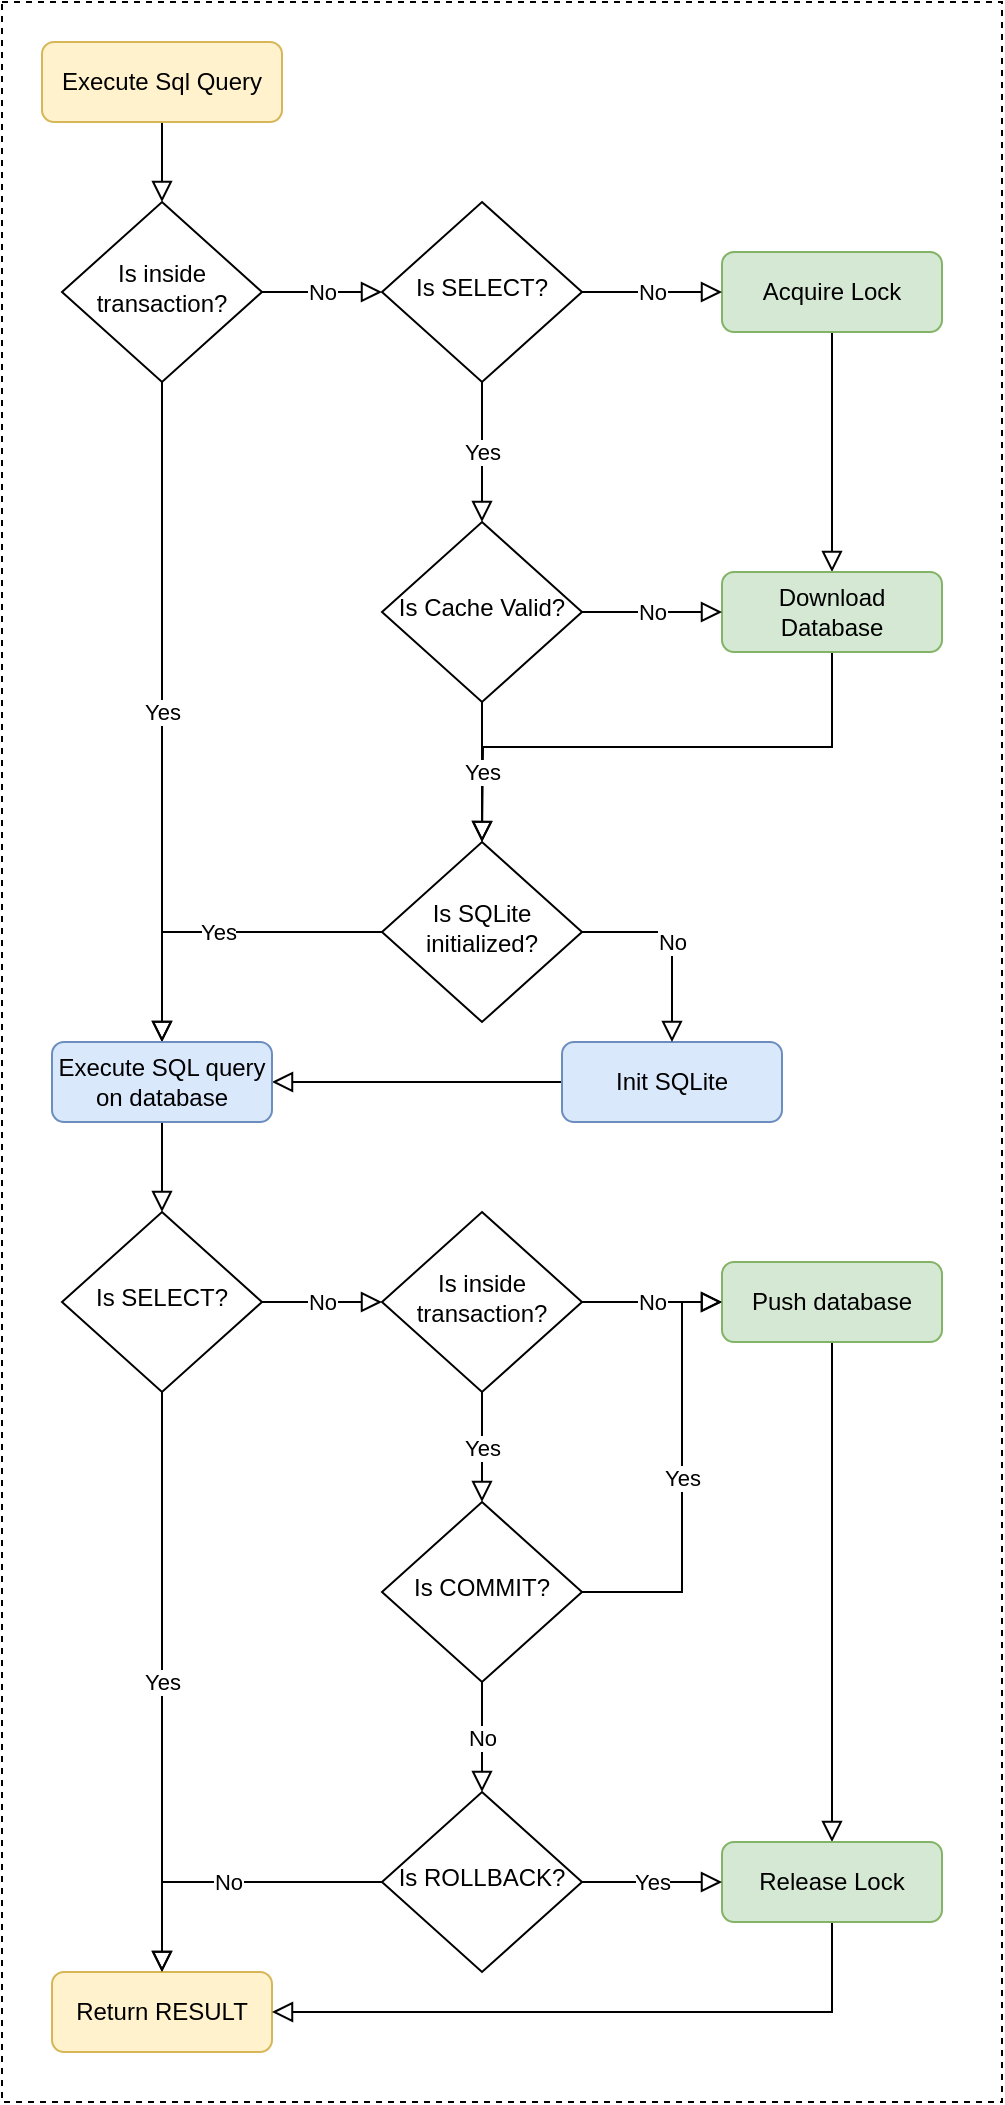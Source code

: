 <mxfile version="12.5.3" type="device"><diagram id="C5RBs43oDa-KdzZeNtuy" name="Page-1"><mxGraphModel dx="1037" dy="701" grid="1" gridSize="10" guides="1" tooltips="1" connect="1" arrows="1" fold="1" page="1" pageScale="1" pageWidth="827" pageHeight="1169" math="0" shadow="0"><root><mxCell id="WIyWlLk6GJQsqaUBKTNV-0"/><mxCell id="WIyWlLk6GJQsqaUBKTNV-1" parent="WIyWlLk6GJQsqaUBKTNV-0"/><mxCell id="2Lz0jyj0uQguh57Z-3UM-62" value="" style="rounded=0;whiteSpace=wrap;html=1;shadow=0;comic=0;fillColor=none;gradientColor=#BABABA;dashed=1;strokeColor=#000000;labelBackgroundColor=none;" vertex="1" parent="WIyWlLk6GJQsqaUBKTNV-1"><mxGeometry x="10" y="20" width="500" height="1050" as="geometry"/></mxCell><mxCell id="WIyWlLk6GJQsqaUBKTNV-2" value="" style="rounded=0;html=1;jettySize=auto;orthogonalLoop=1;fontSize=11;endArrow=block;endFill=0;endSize=8;strokeWidth=1;shadow=0;labelBackgroundColor=none;edgeStyle=orthogonalEdgeStyle;" parent="WIyWlLk6GJQsqaUBKTNV-1" source="WIyWlLk6GJQsqaUBKTNV-3" target="WIyWlLk6GJQsqaUBKTNV-6" edge="1"><mxGeometry relative="1" as="geometry"/></mxCell><mxCell id="WIyWlLk6GJQsqaUBKTNV-3" value="Execute Sql Query" style="rounded=1;whiteSpace=wrap;html=1;fontSize=12;glass=0;strokeWidth=1;shadow=0;fillColor=#fff2cc;strokeColor=#d6b656;" parent="WIyWlLk6GJQsqaUBKTNV-1" vertex="1"><mxGeometry x="30" y="40" width="120" height="40" as="geometry"/></mxCell><mxCell id="2Lz0jyj0uQguh57Z-3UM-41" value="No" style="edgeStyle=orthogonalEdgeStyle;rounded=0;orthogonalLoop=1;jettySize=auto;html=1;exitX=1;exitY=0.5;exitDx=0;exitDy=0;entryX=0;entryY=0.5;entryDx=0;entryDy=0;endArrow=block;endFill=0;endSize=8;" edge="1" parent="WIyWlLk6GJQsqaUBKTNV-1" source="WIyWlLk6GJQsqaUBKTNV-6" target="2Lz0jyj0uQguh57Z-3UM-0"><mxGeometry relative="1" as="geometry"/></mxCell><mxCell id="2Lz0jyj0uQguh57Z-3UM-50" value="Yes" style="edgeStyle=orthogonalEdgeStyle;rounded=0;orthogonalLoop=1;jettySize=auto;html=1;exitX=0.5;exitY=1;exitDx=0;exitDy=0;entryX=0.5;entryY=0;entryDx=0;entryDy=0;endArrow=block;endFill=0;endSize=8;" edge="1" parent="WIyWlLk6GJQsqaUBKTNV-1" source="WIyWlLk6GJQsqaUBKTNV-6" target="2Lz0jyj0uQguh57Z-3UM-17"><mxGeometry relative="1" as="geometry"/></mxCell><mxCell id="WIyWlLk6GJQsqaUBKTNV-6" value="Is inside transaction?" style="rhombus;whiteSpace=wrap;html=1;shadow=0;fontFamily=Helvetica;fontSize=12;align=center;strokeWidth=1;spacing=6;spacingTop=-4;rounded=0;comic=0;fillColor=#ffffff;gradientColor=none;" parent="WIyWlLk6GJQsqaUBKTNV-1" vertex="1"><mxGeometry x="40" y="120" width="100" height="90" as="geometry"/></mxCell><mxCell id="2Lz0jyj0uQguh57Z-3UM-45" style="edgeStyle=orthogonalEdgeStyle;rounded=0;orthogonalLoop=1;jettySize=auto;html=1;exitX=0.5;exitY=1;exitDx=0;exitDy=0;entryX=0.5;entryY=0;entryDx=0;entryDy=0;endArrow=block;endFill=0;endSize=8;" edge="1" parent="WIyWlLk6GJQsqaUBKTNV-1" source="WIyWlLk6GJQsqaUBKTNV-7" target="2Lz0jyj0uQguh57Z-3UM-4"><mxGeometry relative="1" as="geometry"/></mxCell><mxCell id="WIyWlLk6GJQsqaUBKTNV-7" value="Acquire Lock" style="rounded=1;whiteSpace=wrap;html=1;fontSize=12;glass=0;strokeWidth=1;shadow=0;fillColor=#d5e8d4;strokeColor=#82b366;" parent="WIyWlLk6GJQsqaUBKTNV-1" vertex="1"><mxGeometry x="370" y="145" width="110" height="40" as="geometry"/></mxCell><mxCell id="2Lz0jyj0uQguh57Z-3UM-42" value="Yes" style="edgeStyle=orthogonalEdgeStyle;rounded=0;orthogonalLoop=1;jettySize=auto;html=1;exitX=0.5;exitY=1;exitDx=0;exitDy=0;entryX=0.5;entryY=0;entryDx=0;entryDy=0;endArrow=block;endFill=0;endSize=8;" edge="1" parent="WIyWlLk6GJQsqaUBKTNV-1" source="2Lz0jyj0uQguh57Z-3UM-0" target="2Lz0jyj0uQguh57Z-3UM-7"><mxGeometry relative="1" as="geometry"/></mxCell><mxCell id="2Lz0jyj0uQguh57Z-3UM-44" value="No" style="edgeStyle=orthogonalEdgeStyle;rounded=0;orthogonalLoop=1;jettySize=auto;html=1;exitX=1;exitY=0.5;exitDx=0;exitDy=0;entryX=0;entryY=0.5;entryDx=0;entryDy=0;endArrow=block;endFill=0;endSize=8;" edge="1" parent="WIyWlLk6GJQsqaUBKTNV-1" source="2Lz0jyj0uQguh57Z-3UM-0" target="WIyWlLk6GJQsqaUBKTNV-7"><mxGeometry relative="1" as="geometry"/></mxCell><mxCell id="2Lz0jyj0uQguh57Z-3UM-0" value="Is SELECT?" style="rhombus;whiteSpace=wrap;html=1;shadow=0;fontFamily=Helvetica;fontSize=12;align=center;strokeWidth=1;spacing=6;spacingTop=-4;" vertex="1" parent="WIyWlLk6GJQsqaUBKTNV-1"><mxGeometry x="200" y="120" width="100" height="90" as="geometry"/></mxCell><mxCell id="2Lz0jyj0uQguh57Z-3UM-48" style="edgeStyle=orthogonalEdgeStyle;rounded=0;orthogonalLoop=1;jettySize=auto;html=1;exitX=0.5;exitY=1;exitDx=0;exitDy=0;endArrow=block;endFill=0;endSize=8;" edge="1" parent="WIyWlLk6GJQsqaUBKTNV-1" source="2Lz0jyj0uQguh57Z-3UM-4"><mxGeometry relative="1" as="geometry"><mxPoint x="250" y="440" as="targetPoint"/></mxGeometry></mxCell><mxCell id="2Lz0jyj0uQguh57Z-3UM-4" value="Download Database" style="rounded=1;whiteSpace=wrap;html=1;fontSize=12;glass=0;strokeWidth=1;shadow=0;fillColor=#d5e8d4;strokeColor=#82b366;" vertex="1" parent="WIyWlLk6GJQsqaUBKTNV-1"><mxGeometry x="370" y="305" width="110" height="40" as="geometry"/></mxCell><mxCell id="2Lz0jyj0uQguh57Z-3UM-43" value="Yes" style="edgeStyle=orthogonalEdgeStyle;rounded=0;orthogonalLoop=1;jettySize=auto;html=1;exitX=0.5;exitY=1;exitDx=0;exitDy=0;entryX=0.5;entryY=0;entryDx=0;entryDy=0;endArrow=block;endFill=0;endSize=8;" edge="1" parent="WIyWlLk6GJQsqaUBKTNV-1" source="2Lz0jyj0uQguh57Z-3UM-7" target="2Lz0jyj0uQguh57Z-3UM-12"><mxGeometry relative="1" as="geometry"/></mxCell><mxCell id="2Lz0jyj0uQguh57Z-3UM-46" value="No" style="edgeStyle=orthogonalEdgeStyle;rounded=0;orthogonalLoop=1;jettySize=auto;html=1;exitX=1;exitY=0.5;exitDx=0;exitDy=0;entryX=0;entryY=0.5;entryDx=0;entryDy=0;endArrow=block;endFill=0;endSize=8;" edge="1" parent="WIyWlLk6GJQsqaUBKTNV-1" source="2Lz0jyj0uQguh57Z-3UM-7" target="2Lz0jyj0uQguh57Z-3UM-4"><mxGeometry relative="1" as="geometry"/></mxCell><mxCell id="2Lz0jyj0uQguh57Z-3UM-7" value="Is Cache Valid?" style="rhombus;whiteSpace=wrap;html=1;shadow=0;fontFamily=Helvetica;fontSize=12;align=center;strokeWidth=1;spacing=6;spacingTop=-4;" vertex="1" parent="WIyWlLk6GJQsqaUBKTNV-1"><mxGeometry x="200" y="280" width="100" height="90" as="geometry"/></mxCell><mxCell id="2Lz0jyj0uQguh57Z-3UM-49" style="edgeStyle=orthogonalEdgeStyle;rounded=0;orthogonalLoop=1;jettySize=auto;html=1;exitX=0;exitY=0.5;exitDx=0;exitDy=0;entryX=1;entryY=0.5;entryDx=0;entryDy=0;endArrow=block;endFill=0;endSize=8;" edge="1" parent="WIyWlLk6GJQsqaUBKTNV-1" source="2Lz0jyj0uQguh57Z-3UM-10" target="2Lz0jyj0uQguh57Z-3UM-17"><mxGeometry relative="1" as="geometry"/></mxCell><mxCell id="2Lz0jyj0uQguh57Z-3UM-10" value="Init SQLite" style="rounded=1;whiteSpace=wrap;html=1;fontSize=12;glass=0;strokeWidth=1;shadow=0;fillColor=#dae8fc;strokeColor=#6c8ebf;" vertex="1" parent="WIyWlLk6GJQsqaUBKTNV-1"><mxGeometry x="290" y="540" width="110" height="40" as="geometry"/></mxCell><mxCell id="2Lz0jyj0uQguh57Z-3UM-47" value="No" style="edgeStyle=orthogonalEdgeStyle;rounded=0;orthogonalLoop=1;jettySize=auto;html=1;exitX=1;exitY=0.5;exitDx=0;exitDy=0;entryX=0.5;entryY=0;entryDx=0;entryDy=0;endArrow=block;endFill=0;endSize=8;" edge="1" parent="WIyWlLk6GJQsqaUBKTNV-1" source="2Lz0jyj0uQguh57Z-3UM-12" target="2Lz0jyj0uQguh57Z-3UM-10"><mxGeometry relative="1" as="geometry"/></mxCell><mxCell id="2Lz0jyj0uQguh57Z-3UM-64" value="Yes" style="edgeStyle=orthogonalEdgeStyle;rounded=0;orthogonalLoop=1;jettySize=auto;html=1;exitX=0;exitY=0.5;exitDx=0;exitDy=0;entryX=0.5;entryY=0;entryDx=0;entryDy=0;endArrow=block;endFill=0;endSize=8;" edge="1" parent="WIyWlLk6GJQsqaUBKTNV-1" source="2Lz0jyj0uQguh57Z-3UM-12" target="2Lz0jyj0uQguh57Z-3UM-17"><mxGeometry relative="1" as="geometry"/></mxCell><mxCell id="2Lz0jyj0uQguh57Z-3UM-12" value="Is SQLite initialized?" style="rhombus;whiteSpace=wrap;html=1;shadow=0;fontFamily=Helvetica;fontSize=12;align=center;strokeWidth=1;spacing=6;spacingTop=-4;" vertex="1" parent="WIyWlLk6GJQsqaUBKTNV-1"><mxGeometry x="200" y="440" width="100" height="90" as="geometry"/></mxCell><mxCell id="2Lz0jyj0uQguh57Z-3UM-52" style="edgeStyle=orthogonalEdgeStyle;rounded=0;orthogonalLoop=1;jettySize=auto;html=1;exitX=0.5;exitY=1;exitDx=0;exitDy=0;entryX=0.5;entryY=0;entryDx=0;entryDy=0;endArrow=block;endFill=0;endSize=8;" edge="1" parent="WIyWlLk6GJQsqaUBKTNV-1" source="2Lz0jyj0uQguh57Z-3UM-17" target="2Lz0jyj0uQguh57Z-3UM-20"><mxGeometry relative="1" as="geometry"/></mxCell><mxCell id="2Lz0jyj0uQguh57Z-3UM-17" value="Execute SQL query on database" style="rounded=1;whiteSpace=wrap;html=1;fontSize=12;glass=0;strokeWidth=1;shadow=0;fillColor=#dae8fc;strokeColor=#6c8ebf;" vertex="1" parent="WIyWlLk6GJQsqaUBKTNV-1"><mxGeometry x="35" y="540" width="110" height="40" as="geometry"/></mxCell><mxCell id="2Lz0jyj0uQguh57Z-3UM-53" value="Yes" style="edgeStyle=orthogonalEdgeStyle;rounded=0;orthogonalLoop=1;jettySize=auto;html=1;exitX=0.5;exitY=1;exitDx=0;exitDy=0;entryX=0.5;entryY=0;entryDx=0;entryDy=0;endArrow=block;endFill=0;endSize=8;" edge="1" parent="WIyWlLk6GJQsqaUBKTNV-1" source="2Lz0jyj0uQguh57Z-3UM-20" target="2Lz0jyj0uQguh57Z-3UM-22"><mxGeometry relative="1" as="geometry"><mxPoint x="90" y="1050" as="targetPoint"/></mxGeometry></mxCell><mxCell id="2Lz0jyj0uQguh57Z-3UM-54" value="No" style="edgeStyle=orthogonalEdgeStyle;rounded=0;orthogonalLoop=1;jettySize=auto;html=1;exitX=1;exitY=0.5;exitDx=0;exitDy=0;entryX=0;entryY=0.5;entryDx=0;entryDy=0;endArrow=block;endFill=0;endSize=8;" edge="1" parent="WIyWlLk6GJQsqaUBKTNV-1" source="2Lz0jyj0uQguh57Z-3UM-20" target="2Lz0jyj0uQguh57Z-3UM-24"><mxGeometry relative="1" as="geometry"/></mxCell><mxCell id="2Lz0jyj0uQguh57Z-3UM-20" value="Is SELECT?" style="rhombus;whiteSpace=wrap;html=1;shadow=0;fontFamily=Helvetica;fontSize=12;align=center;strokeWidth=1;spacing=6;spacingTop=-4;" vertex="1" parent="WIyWlLk6GJQsqaUBKTNV-1"><mxGeometry x="40" y="625" width="100" height="90" as="geometry"/></mxCell><mxCell id="2Lz0jyj0uQguh57Z-3UM-22" value="Return RESULT" style="rounded=1;whiteSpace=wrap;html=1;fontSize=12;glass=0;strokeWidth=1;shadow=0;fillColor=#fff2cc;strokeColor=#d6b656;" vertex="1" parent="WIyWlLk6GJQsqaUBKTNV-1"><mxGeometry x="35" y="1005" width="110" height="40" as="geometry"/></mxCell><mxCell id="2Lz0jyj0uQguh57Z-3UM-55" value="No" style="edgeStyle=orthogonalEdgeStyle;rounded=0;orthogonalLoop=1;jettySize=auto;html=1;exitX=1;exitY=0.5;exitDx=0;exitDy=0;entryX=0;entryY=0.5;entryDx=0;entryDy=0;endArrow=block;endFill=0;endSize=8;" edge="1" parent="WIyWlLk6GJQsqaUBKTNV-1" source="2Lz0jyj0uQguh57Z-3UM-24" target="2Lz0jyj0uQguh57Z-3UM-27"><mxGeometry relative="1" as="geometry"/></mxCell><mxCell id="2Lz0jyj0uQguh57Z-3UM-56" value="Yes" style="edgeStyle=orthogonalEdgeStyle;rounded=0;orthogonalLoop=1;jettySize=auto;html=1;exitX=0.5;exitY=1;exitDx=0;exitDy=0;entryX=0.5;entryY=0;entryDx=0;entryDy=0;endArrow=block;endFill=0;endSize=8;" edge="1" parent="WIyWlLk6GJQsqaUBKTNV-1" source="2Lz0jyj0uQguh57Z-3UM-24" target="2Lz0jyj0uQguh57Z-3UM-30"><mxGeometry relative="1" as="geometry"/></mxCell><mxCell id="2Lz0jyj0uQguh57Z-3UM-24" value="Is inside transaction?" style="rhombus;whiteSpace=wrap;html=1;shadow=0;fontFamily=Helvetica;fontSize=12;align=center;strokeWidth=1;spacing=6;spacingTop=-4;" vertex="1" parent="WIyWlLk6GJQsqaUBKTNV-1"><mxGeometry x="200" y="625" width="100" height="90" as="geometry"/></mxCell><mxCell id="2Lz0jyj0uQguh57Z-3UM-51" style="edgeStyle=orthogonalEdgeStyle;rounded=0;orthogonalLoop=1;jettySize=auto;html=1;exitX=0.5;exitY=1;exitDx=0;exitDy=0;entryX=0.5;entryY=0;entryDx=0;entryDy=0;endArrow=block;endFill=0;endSize=8;" edge="1" parent="WIyWlLk6GJQsqaUBKTNV-1" source="2Lz0jyj0uQguh57Z-3UM-27" target="2Lz0jyj0uQguh57Z-3UM-31"><mxGeometry relative="1" as="geometry"/></mxCell><mxCell id="2Lz0jyj0uQguh57Z-3UM-27" value="Push database" style="rounded=1;whiteSpace=wrap;html=1;fontSize=12;glass=0;strokeWidth=1;shadow=0;fillColor=#d5e8d4;strokeColor=#82b366;" vertex="1" parent="WIyWlLk6GJQsqaUBKTNV-1"><mxGeometry x="370" y="650" width="110" height="40" as="geometry"/></mxCell><mxCell id="2Lz0jyj0uQguh57Z-3UM-58" value="Yes" style="edgeStyle=orthogonalEdgeStyle;rounded=0;orthogonalLoop=1;jettySize=auto;html=1;exitX=1;exitY=0.5;exitDx=0;exitDy=0;entryX=0;entryY=0.5;entryDx=0;entryDy=0;endArrow=block;endFill=0;endSize=8;" edge="1" parent="WIyWlLk6GJQsqaUBKTNV-1" source="2Lz0jyj0uQguh57Z-3UM-30" target="2Lz0jyj0uQguh57Z-3UM-27"><mxGeometry relative="1" as="geometry"><Array as="points"><mxPoint x="350" y="815"/><mxPoint x="350" y="670"/></Array></mxGeometry></mxCell><mxCell id="2Lz0jyj0uQguh57Z-3UM-59" value="No" style="edgeStyle=orthogonalEdgeStyle;rounded=0;orthogonalLoop=1;jettySize=auto;html=1;exitX=0.5;exitY=1;exitDx=0;exitDy=0;entryX=0.5;entryY=0;entryDx=0;entryDy=0;endArrow=block;endFill=0;endSize=8;" edge="1" parent="WIyWlLk6GJQsqaUBKTNV-1" source="2Lz0jyj0uQguh57Z-3UM-30" target="2Lz0jyj0uQguh57Z-3UM-57"><mxGeometry relative="1" as="geometry"/></mxCell><mxCell id="2Lz0jyj0uQguh57Z-3UM-30" value="Is COMMIT?" style="rhombus;whiteSpace=wrap;html=1;shadow=0;fontFamily=Helvetica;fontSize=12;align=center;strokeWidth=1;spacing=6;spacingTop=-4;" vertex="1" parent="WIyWlLk6GJQsqaUBKTNV-1"><mxGeometry x="200" y="770" width="100" height="90" as="geometry"/></mxCell><mxCell id="2Lz0jyj0uQguh57Z-3UM-61" style="edgeStyle=orthogonalEdgeStyle;rounded=0;orthogonalLoop=1;jettySize=auto;html=1;exitX=0.5;exitY=1;exitDx=0;exitDy=0;entryX=1;entryY=0.5;entryDx=0;entryDy=0;endArrow=block;endFill=0;endSize=8;" edge="1" parent="WIyWlLk6GJQsqaUBKTNV-1" source="2Lz0jyj0uQguh57Z-3UM-31" target="2Lz0jyj0uQguh57Z-3UM-22"><mxGeometry relative="1" as="geometry"><mxPoint x="145" y="1070" as="targetPoint"/></mxGeometry></mxCell><mxCell id="2Lz0jyj0uQguh57Z-3UM-31" value="Release Lock" style="rounded=1;whiteSpace=wrap;html=1;fontSize=12;glass=0;strokeWidth=1;shadow=0;fillColor=#d5e8d4;strokeColor=#82b366;" vertex="1" parent="WIyWlLk6GJQsqaUBKTNV-1"><mxGeometry x="370" y="940" width="110" height="40" as="geometry"/></mxCell><mxCell id="2Lz0jyj0uQguh57Z-3UM-60" value="Yes" style="edgeStyle=orthogonalEdgeStyle;rounded=0;orthogonalLoop=1;jettySize=auto;html=1;exitX=1;exitY=0.5;exitDx=0;exitDy=0;entryX=0;entryY=0.5;entryDx=0;entryDy=0;endArrow=block;endFill=0;endSize=8;" edge="1" parent="WIyWlLk6GJQsqaUBKTNV-1" source="2Lz0jyj0uQguh57Z-3UM-57" target="2Lz0jyj0uQguh57Z-3UM-31"><mxGeometry relative="1" as="geometry"/></mxCell><mxCell id="2Lz0jyj0uQguh57Z-3UM-65" value="No" style="edgeStyle=orthogonalEdgeStyle;rounded=0;orthogonalLoop=1;jettySize=auto;html=1;exitX=0;exitY=0.5;exitDx=0;exitDy=0;entryX=0.5;entryY=0;entryDx=0;entryDy=0;endArrow=block;endFill=0;endSize=8;" edge="1" parent="WIyWlLk6GJQsqaUBKTNV-1" source="2Lz0jyj0uQguh57Z-3UM-57" target="2Lz0jyj0uQguh57Z-3UM-22"><mxGeometry relative="1" as="geometry"/></mxCell><mxCell id="2Lz0jyj0uQguh57Z-3UM-57" value="Is ROLLBACK?" style="rhombus;whiteSpace=wrap;html=1;shadow=0;fontFamily=Helvetica;fontSize=12;align=center;strokeWidth=1;spacing=6;spacingTop=-4;" vertex="1" parent="WIyWlLk6GJQsqaUBKTNV-1"><mxGeometry x="200" y="915" width="100" height="90" as="geometry"/></mxCell></root></mxGraphModel></diagram></mxfile>